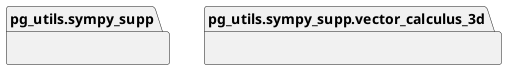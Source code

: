 @startuml packages_vector_calculus
set namespaceSeparator none
package "pg_utils.sympy_supp" as pg_utils.sympy_supp {
}
package "pg_utils.sympy_supp.vector_calculus_3d" as pg_utils.sympy_supp.vector_calculus_3d {
}
@enduml
